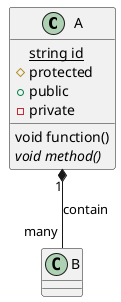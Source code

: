 @startuml class
class A {
  {static} string id
  # protected
  + public 
  - private 
  void function()
  {abstract} void method()
}
class B {

}
A "1" *-- "many" B : contain
@enduml
